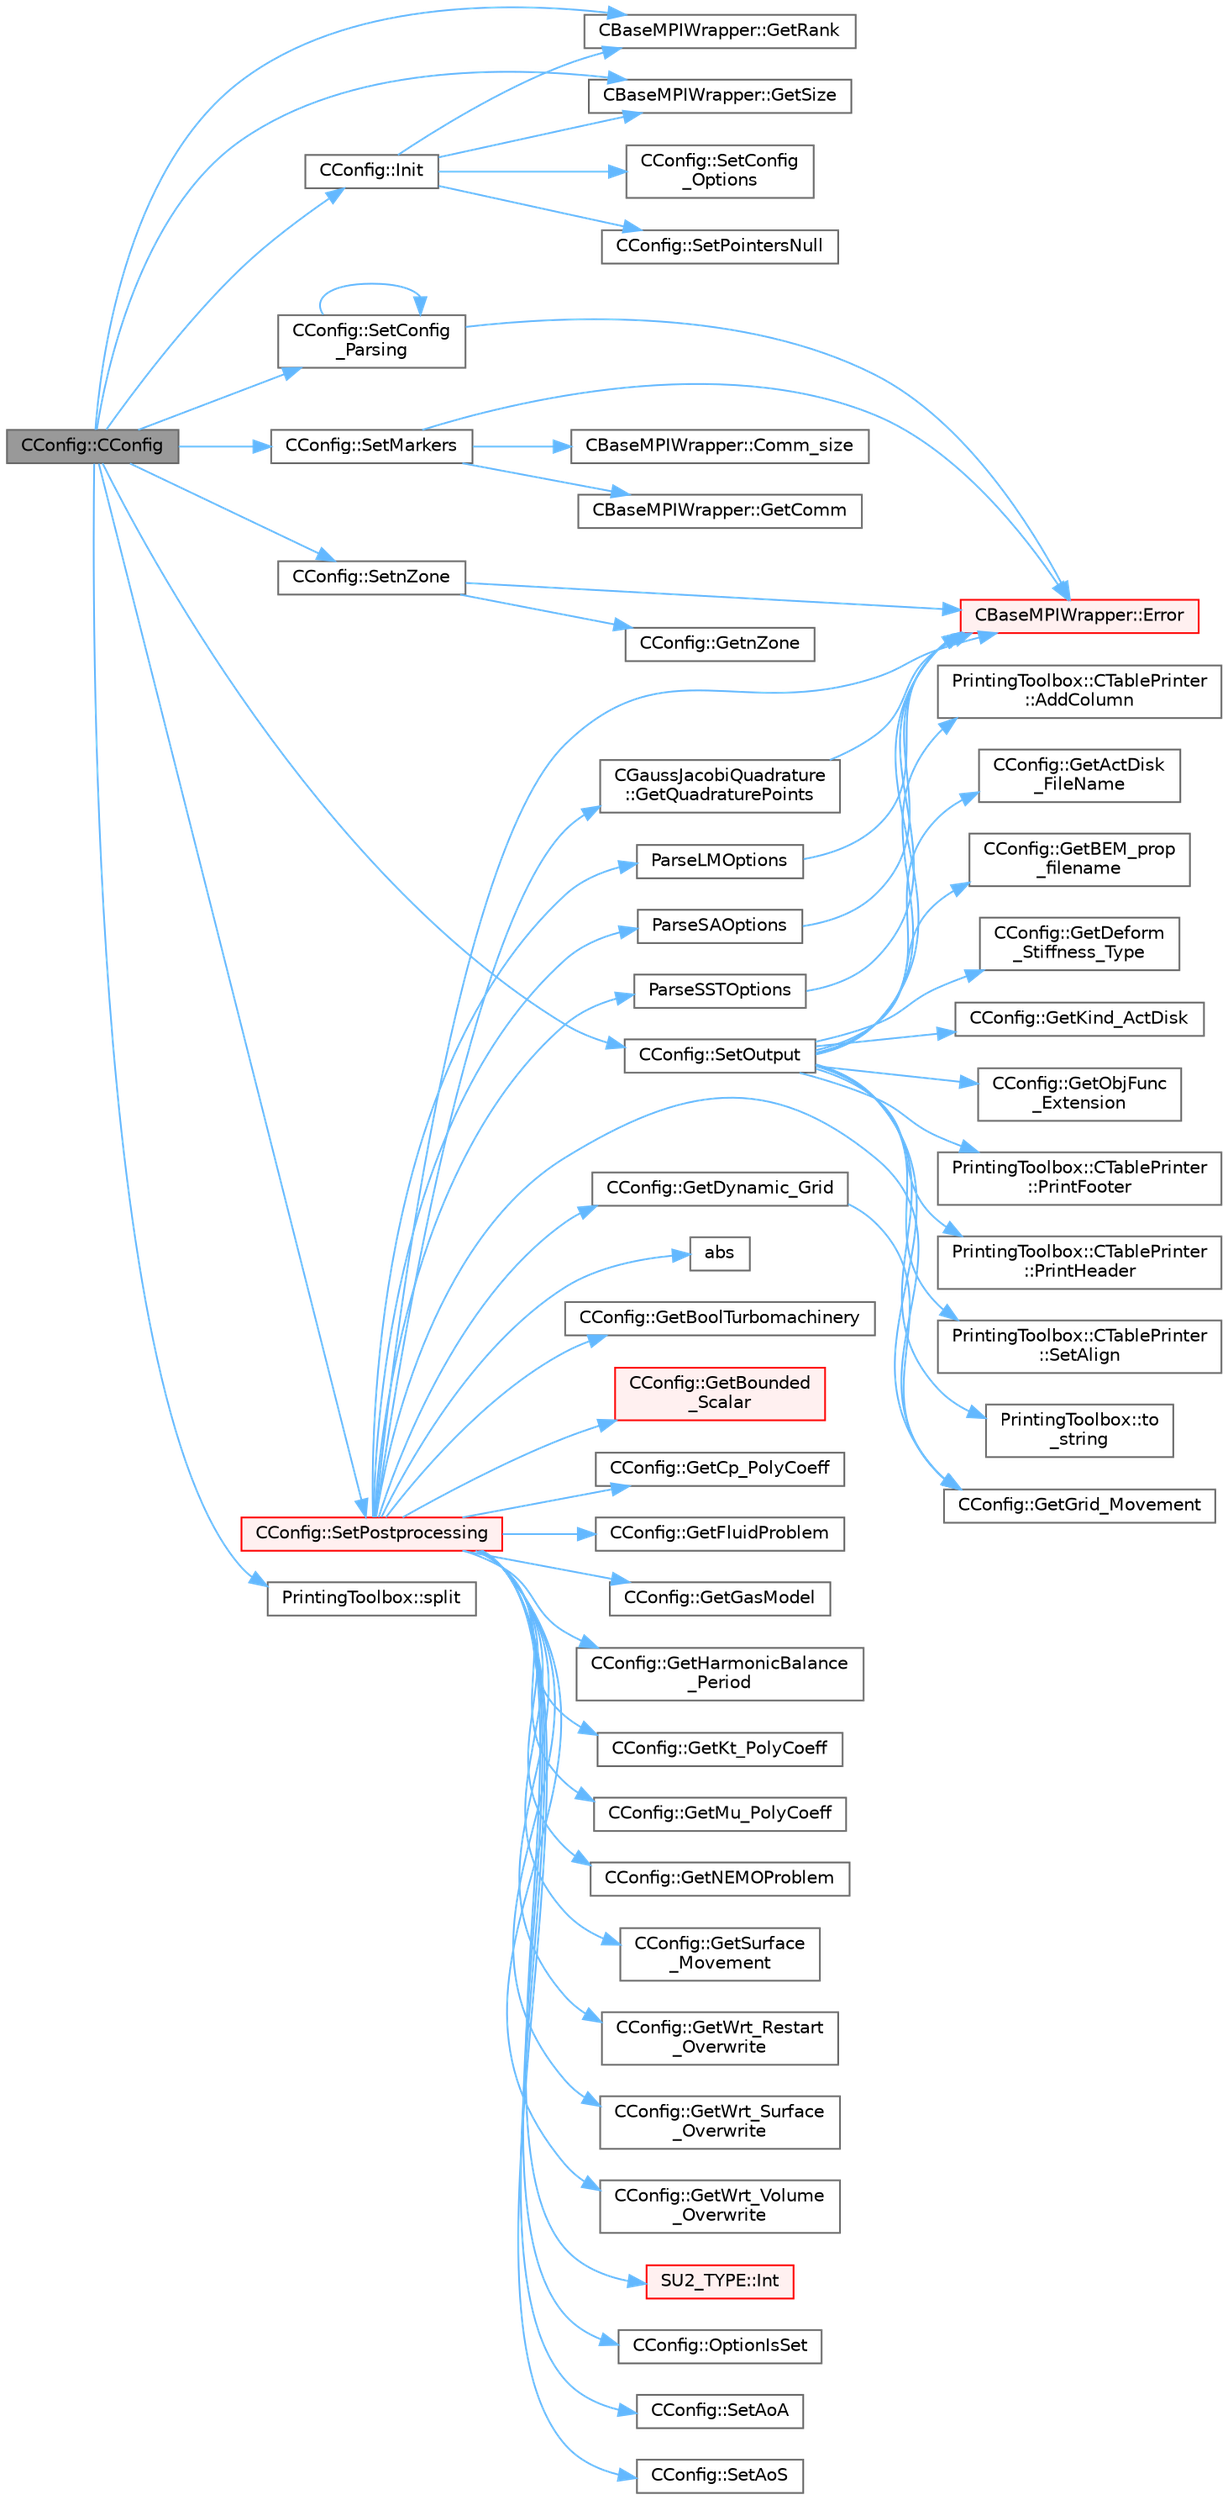 digraph "CConfig::CConfig"
{
 // LATEX_PDF_SIZE
  bgcolor="transparent";
  edge [fontname=Helvetica,fontsize=10,labelfontname=Helvetica,labelfontsize=10];
  node [fontname=Helvetica,fontsize=10,shape=box,height=0.2,width=0.4];
  rankdir="LR";
  Node1 [id="Node000001",label="CConfig::CConfig",height=0.2,width=0.4,color="gray40", fillcolor="grey60", style="filled", fontcolor="black",tooltip="Constructor of the class which reads the input file."];
  Node1 -> Node2 [id="edge1_Node000001_Node000002",color="steelblue1",style="solid",tooltip=" "];
  Node2 [id="Node000002",label="CBaseMPIWrapper::GetRank",height=0.2,width=0.4,color="grey40", fillcolor="white", style="filled",URL="$classCBaseMPIWrapper.html#a63e1f265b788b4e56cb7ebdeba29b78e",tooltip=" "];
  Node1 -> Node3 [id="edge2_Node000001_Node000003",color="steelblue1",style="solid",tooltip=" "];
  Node3 [id="Node000003",label="CBaseMPIWrapper::GetSize",height=0.2,width=0.4,color="grey40", fillcolor="white", style="filled",URL="$classCBaseMPIWrapper.html#a3a60032ab9d3e6197ca2796cfb37c4e2",tooltip=" "];
  Node1 -> Node4 [id="edge3_Node000001_Node000004",color="steelblue1",style="solid",tooltip=" "];
  Node4 [id="Node000004",label="CConfig::Init",height=0.2,width=0.4,color="grey40", fillcolor="white", style="filled",URL="$classCConfig.html#adb36276805a3ced540d69308c478245e",tooltip="Initialize common fields of the config structure."];
  Node4 -> Node2 [id="edge4_Node000004_Node000002",color="steelblue1",style="solid",tooltip=" "];
  Node4 -> Node3 [id="edge5_Node000004_Node000003",color="steelblue1",style="solid",tooltip=" "];
  Node4 -> Node5 [id="edge6_Node000004_Node000005",color="steelblue1",style="solid",tooltip=" "];
  Node5 [id="Node000005",label="CConfig::SetConfig\l_Options",height=0.2,width=0.4,color="grey40", fillcolor="white", style="filled",URL="$group__Config.html#ga7e360a5c50691c6c6e5a010043155082",tooltip="Set the config options."];
  Node4 -> Node6 [id="edge7_Node000004_Node000006",color="steelblue1",style="solid",tooltip=" "];
  Node6 [id="Node000006",label="CConfig::SetPointersNull",height=0.2,width=0.4,color="grey40", fillcolor="white", style="filled",URL="$classCConfig.html#ae840f486f3e95ed9e90c989bd48c1aed",tooltip="Initializes pointers to null."];
  Node1 -> Node7 [id="edge8_Node000001_Node000007",color="steelblue1",style="solid",tooltip=" "];
  Node7 [id="Node000007",label="CConfig::SetConfig\l_Parsing",height=0.2,width=0.4,color="grey40", fillcolor="white", style="filled",URL="$classCConfig.html#ac5be1b494753c6b501194ce213ad38f2",tooltip="Set the config file parsing."];
  Node7 -> Node8 [id="edge9_Node000007_Node000008",color="steelblue1",style="solid",tooltip=" "];
  Node8 [id="Node000008",label="CBaseMPIWrapper::Error",height=0.2,width=0.4,color="red", fillcolor="#FFF0F0", style="filled",URL="$classCBaseMPIWrapper.html#a04457c47629bda56704e6a8804833eeb",tooltip=" "];
  Node7 -> Node7 [id="edge10_Node000007_Node000007",color="steelblue1",style="solid",tooltip=" "];
  Node1 -> Node10 [id="edge11_Node000001_Node000010",color="steelblue1",style="solid",tooltip=" "];
  Node10 [id="Node000010",label="CConfig::SetMarkers",height=0.2,width=0.4,color="grey40", fillcolor="white", style="filled",URL="$classCConfig.html#a413aa8b0a892f878e7ea29abbe66ed21",tooltip="Config file markers processing."];
  Node10 -> Node11 [id="edge12_Node000010_Node000011",color="steelblue1",style="solid",tooltip=" "];
  Node11 [id="Node000011",label="CBaseMPIWrapper::Comm_size",height=0.2,width=0.4,color="grey40", fillcolor="white", style="filled",URL="$classCBaseMPIWrapper.html#aeed37cd923352ac7f070623bf051ead8",tooltip=" "];
  Node10 -> Node8 [id="edge13_Node000010_Node000008",color="steelblue1",style="solid",tooltip=" "];
  Node10 -> Node12 [id="edge14_Node000010_Node000012",color="steelblue1",style="solid",tooltip=" "];
  Node12 [id="Node000012",label="CBaseMPIWrapper::GetComm",height=0.2,width=0.4,color="grey40", fillcolor="white", style="filled",URL="$classCBaseMPIWrapper.html#a8154391fc3522954802889d81d4ef5da",tooltip=" "];
  Node1 -> Node13 [id="edge15_Node000001_Node000013",color="steelblue1",style="solid",tooltip=" "];
  Node13 [id="Node000013",label="CConfig::SetnZone",height=0.2,width=0.4,color="grey40", fillcolor="white", style="filled",URL="$classCConfig.html#a80b64ac9c3e6e2c8ef580c71ef3c491f",tooltip="Set the number of zones."];
  Node13 -> Node8 [id="edge16_Node000013_Node000008",color="steelblue1",style="solid",tooltip=" "];
  Node13 -> Node14 [id="edge17_Node000013_Node000014",color="steelblue1",style="solid",tooltip=" "];
  Node14 [id="Node000014",label="CConfig::GetnZone",height=0.2,width=0.4,color="grey40", fillcolor="white", style="filled",URL="$classCConfig.html#ab65f815a95b0cdee6f6e4c4624622744",tooltip="Provides the number of varaibles."];
  Node1 -> Node15 [id="edge18_Node000001_Node000015",color="steelblue1",style="solid",tooltip=" "];
  Node15 [id="Node000015",label="CConfig::SetOutput",height=0.2,width=0.4,color="grey40", fillcolor="white", style="filled",URL="$classCConfig.html#a47a216b4854f8d4553303594bc0ae0d7",tooltip="Config file output."];
  Node15 -> Node16 [id="edge19_Node000015_Node000016",color="steelblue1",style="solid",tooltip=" "];
  Node16 [id="Node000016",label="PrintingToolbox::CTablePrinter\l::AddColumn",height=0.2,width=0.4,color="grey40", fillcolor="white", style="filled",URL="$classPrintingToolbox_1_1CTablePrinter.html#af3ddbf0da1a37cc37be7caac031dd4c4",tooltip="Add a column to the table by specifiying the header name and the width."];
  Node15 -> Node8 [id="edge20_Node000015_Node000008",color="steelblue1",style="solid",tooltip=" "];
  Node15 -> Node17 [id="edge21_Node000015_Node000017",color="steelblue1",style="solid",tooltip=" "];
  Node17 [id="Node000017",label="CConfig::GetActDisk\l_FileName",height=0.2,width=0.4,color="grey40", fillcolor="white", style="filled",URL="$classCConfig.html#ad97cd9ae24f85891d154333b7ccb6cd3",tooltip="Get name of the input file for the specified actuator disk."];
  Node15 -> Node18 [id="edge22_Node000015_Node000018",color="steelblue1",style="solid",tooltip=" "];
  Node18 [id="Node000018",label="CConfig::GetBEM_prop\l_filename",height=0.2,width=0.4,color="grey40", fillcolor="white", style="filled",URL="$classCConfig.html#a6c1b8b85facbb0876d116f0356d22c0b",tooltip="Get the filename of the propeller."];
  Node15 -> Node19 [id="edge23_Node000015_Node000019",color="steelblue1",style="solid",tooltip=" "];
  Node19 [id="Node000019",label="CConfig::GetDeform\l_Stiffness_Type",height=0.2,width=0.4,color="grey40", fillcolor="white", style="filled",URL="$classCConfig.html#ab62038a9661de64bfe3cf8c19eeb773a",tooltip="Get the type of stiffness to impose for FEA mesh deformation."];
  Node15 -> Node20 [id="edge24_Node000015_Node000020",color="steelblue1",style="solid",tooltip=" "];
  Node20 [id="Node000020",label="CConfig::GetGrid_Movement",height=0.2,width=0.4,color="grey40", fillcolor="white", style="filled",URL="$classCConfig.html#a9182d3dbb0b3bfa2ebb944f18795f5ca",tooltip="Get information about the grid movement."];
  Node15 -> Node21 [id="edge25_Node000015_Node000021",color="steelblue1",style="solid",tooltip=" "];
  Node21 [id="Node000021",label="CConfig::GetKind_ActDisk",height=0.2,width=0.4,color="grey40", fillcolor="white", style="filled",URL="$classCConfig.html#a1b0b57323dfabf0568dd7e0fd3e39df0",tooltip="Get the kind of inlet boundary condition treatment (total conditions or mass flow)."];
  Node15 -> Node22 [id="edge26_Node000015_Node000022",color="steelblue1",style="solid",tooltip=" "];
  Node22 [id="Node000022",label="CConfig::GetObjFunc\l_Extension",height=0.2,width=0.4,color="grey40", fillcolor="white", style="filled",URL="$classCConfig.html#ace4081f7013cfe0fd756dff7d9ba7f8f",tooltip="Append the input filename string with the appropriate objective function extension."];
  Node15 -> Node23 [id="edge27_Node000015_Node000023",color="steelblue1",style="solid",tooltip=" "];
  Node23 [id="Node000023",label="PrintingToolbox::CTablePrinter\l::PrintFooter",height=0.2,width=0.4,color="grey40", fillcolor="white", style="filled",URL="$classPrintingToolbox_1_1CTablePrinter.html#ac1bc6229daf9b3181de565905281ee2a",tooltip="Print the footer."];
  Node15 -> Node24 [id="edge28_Node000015_Node000024",color="steelblue1",style="solid",tooltip=" "];
  Node24 [id="Node000024",label="PrintingToolbox::CTablePrinter\l::PrintHeader",height=0.2,width=0.4,color="grey40", fillcolor="white", style="filled",URL="$classPrintingToolbox_1_1CTablePrinter.html#a475fafce69bdc78e973a2546e6e6be76",tooltip="Print the header."];
  Node15 -> Node25 [id="edge29_Node000015_Node000025",color="steelblue1",style="solid",tooltip=" "];
  Node25 [id="Node000025",label="PrintingToolbox::CTablePrinter\l::SetAlign",height=0.2,width=0.4,color="grey40", fillcolor="white", style="filled",URL="$classPrintingToolbox_1_1CTablePrinter.html#ad3691499a7bfa024bf97a7fc00ef33c7",tooltip="Set the alignment of the table entries (CENTER only works for the header at the moment)."];
  Node15 -> Node26 [id="edge30_Node000015_Node000026",color="steelblue1",style="solid",tooltip=" "];
  Node26 [id="Node000026",label="PrintingToolbox::to\l_string",height=0.2,width=0.4,color="grey40", fillcolor="white", style="filled",URL="$namespacePrintingToolbox.html#a382f3911ccba468c241c530ae0c78b63",tooltip=" "];
  Node1 -> Node27 [id="edge31_Node000001_Node000027",color="steelblue1",style="solid",tooltip=" "];
  Node27 [id="Node000027",label="CConfig::SetPostprocessing",height=0.2,width=0.4,color="red", fillcolor="#FFF0F0", style="filled",URL="$classCConfig.html#a80089b1c79b37f16b8b2715e430f3b59",tooltip="Config file postprocessing."];
  Node27 -> Node28 [id="edge32_Node000027_Node000028",color="steelblue1",style="solid",tooltip=" "];
  Node28 [id="Node000028",label="abs",height=0.2,width=0.4,color="grey40", fillcolor="white", style="filled",URL="$group__SIMD.html#gaf7650d08e2a58ed700276ddc70f72f96",tooltip=" "];
  Node27 -> Node8 [id="edge33_Node000027_Node000008",color="steelblue1",style="solid",tooltip=" "];
  Node27 -> Node29 [id="edge34_Node000027_Node000029",color="steelblue1",style="solid",tooltip=" "];
  Node29 [id="Node000029",label="CConfig::GetBoolTurbomachinery",height=0.2,width=0.4,color="grey40", fillcolor="white", style="filled",URL="$classCConfig.html#a9e487db59e70e83ca75e919e084cb9b9",tooltip="Verify if there is Turbomachinery performance option specified from config file."];
  Node27 -> Node30 [id="edge35_Node000027_Node000030",color="steelblue1",style="solid",tooltip=" "];
  Node30 [id="Node000030",label="CConfig::GetBounded\l_Scalar",height=0.2,width=0.4,color="red", fillcolor="#FFF0F0", style="filled",URL="$classCConfig.html#ae85de48cdf0515210c519cb4a95682a8",tooltip="Returns true if bounded scalar mode is used for any equation."];
  Node27 -> Node33 [id="edge36_Node000027_Node000033",color="steelblue1",style="solid",tooltip=" "];
  Node33 [id="Node000033",label="CConfig::GetCp_PolyCoeff",height=0.2,width=0.4,color="grey40", fillcolor="white", style="filled",URL="$classCConfig.html#acf40c4cbb52b304554471ad15c424c59",tooltip="Get the temperature polynomial coefficient for specific heat Cp."];
  Node27 -> Node34 [id="edge37_Node000027_Node000034",color="steelblue1",style="solid",tooltip=" "];
  Node34 [id="Node000034",label="CConfig::GetDynamic_Grid",height=0.2,width=0.4,color="grey40", fillcolor="white", style="filled",URL="$classCConfig.html#a6352cd90308195b5fc1ba7eab02d46c1",tooltip="Get information about dynamic grids."];
  Node34 -> Node20 [id="edge38_Node000034_Node000020",color="steelblue1",style="solid",tooltip=" "];
  Node27 -> Node35 [id="edge39_Node000027_Node000035",color="steelblue1",style="solid",tooltip=" "];
  Node35 [id="Node000035",label="CConfig::GetFluidProblem",height=0.2,width=0.4,color="grey40", fillcolor="white", style="filled",URL="$classCConfig.html#ace61be93af4e96f53b22e1a94c647821",tooltip="Return true if a fluid solver is in use."];
  Node27 -> Node36 [id="edge40_Node000027_Node000036",color="steelblue1",style="solid",tooltip=" "];
  Node36 [id="Node000036",label="CConfig::GetGasModel",height=0.2,width=0.4,color="grey40", fillcolor="white", style="filled",URL="$classCConfig.html#abd8c7490bf5ef1193c6f89fb8047cf58",tooltip="Gas model that we are using."];
  Node27 -> Node20 [id="edge41_Node000027_Node000020",color="steelblue1",style="solid",tooltip=" "];
  Node27 -> Node37 [id="edge42_Node000027_Node000037",color="steelblue1",style="solid",tooltip=" "];
  Node37 [id="Node000037",label="CConfig::GetHarmonicBalance\l_Period",height=0.2,width=0.4,color="grey40", fillcolor="white", style="filled",URL="$classCConfig.html#a07cc0a5f73a166693d50f502f6fb425b",tooltip="Retrieves the period of oscillations to be used with Harmonic Balance."];
  Node27 -> Node38 [id="edge43_Node000027_Node000038",color="steelblue1",style="solid",tooltip=" "];
  Node38 [id="Node000038",label="CConfig::GetKt_PolyCoeff",height=0.2,width=0.4,color="grey40", fillcolor="white", style="filled",URL="$classCConfig.html#a0396942219e3010d129a9d531e941b39",tooltip="Get the temperature polynomial coefficient for thermal conductivity."];
  Node27 -> Node39 [id="edge44_Node000027_Node000039",color="steelblue1",style="solid",tooltip=" "];
  Node39 [id="Node000039",label="CConfig::GetMu_PolyCoeff",height=0.2,width=0.4,color="grey40", fillcolor="white", style="filled",URL="$classCConfig.html#a449695afeafa01c44d66e49fcb057643",tooltip="Get the temperature polynomial coefficient for viscosity."];
  Node27 -> Node40 [id="edge45_Node000027_Node000040",color="steelblue1",style="solid",tooltip=" "];
  Node40 [id="Node000040",label="CConfig::GetNEMOProblem",height=0.2,width=0.4,color="grey40", fillcolor="white", style="filled",URL="$classCConfig.html#ae3f698e50dc72c02aec172bbc3747798",tooltip="Return true if a NEMO solver is in use."];
  Node27 -> Node41 [id="edge46_Node000027_Node000041",color="steelblue1",style="solid",tooltip=" "];
  Node41 [id="Node000041",label="CGaussJacobiQuadrature\l::GetQuadraturePoints",height=0.2,width=0.4,color="grey40", fillcolor="white", style="filled",URL="$classCGaussJacobiQuadrature.html#a0c778bb88ccb5b7bb7544afd4fbce14c",tooltip="Function, which serves as the API to compute the integration points and weights."];
  Node41 -> Node8 [id="edge47_Node000041_Node000008",color="steelblue1",style="solid",tooltip=" "];
  Node27 -> Node42 [id="edge48_Node000027_Node000042",color="steelblue1",style="solid",tooltip=" "];
  Node42 [id="Node000042",label="CConfig::GetSurface\l_Movement",height=0.2,width=0.4,color="grey40", fillcolor="white", style="filled",URL="$classCConfig.html#a7da84ee925f437bd635bead56d822df9",tooltip="Get information about deforming markers."];
  Node27 -> Node43 [id="edge49_Node000027_Node000043",color="steelblue1",style="solid",tooltip=" "];
  Node43 [id="Node000043",label="CConfig::GetWrt_Restart\l_Overwrite",height=0.2,width=0.4,color="grey40", fillcolor="white", style="filled",URL="$classCConfig.html#ae9ed022279a560ca553875e37a066c35",tooltip="Flag for whether restart solution files are overwritten."];
  Node27 -> Node44 [id="edge50_Node000027_Node000044",color="steelblue1",style="solid",tooltip=" "];
  Node44 [id="Node000044",label="CConfig::GetWrt_Surface\l_Overwrite",height=0.2,width=0.4,color="grey40", fillcolor="white", style="filled",URL="$classCConfig.html#aa4479ec281523722b0d2abd32793b686",tooltip="Flag for whether visualization files are overwritten."];
  Node27 -> Node45 [id="edge51_Node000027_Node000045",color="steelblue1",style="solid",tooltip=" "];
  Node45 [id="Node000045",label="CConfig::GetWrt_Volume\l_Overwrite",height=0.2,width=0.4,color="grey40", fillcolor="white", style="filled",URL="$classCConfig.html#a007e689c5a84a2028d936757711064fb",tooltip="Flag for whether visualization files are overwritten."];
  Node27 -> Node46 [id="edge52_Node000027_Node000046",color="steelblue1",style="solid",tooltip=" "];
  Node46 [id="Node000046",label="SU2_TYPE::Int",height=0.2,width=0.4,color="red", fillcolor="#FFF0F0", style="filled",URL="$namespaceSU2__TYPE.html#a6b48817766d8a6486caa2807a52f6bae",tooltip="Casts the primitive value to int (uses GetValue, already implemented for each type)."];
  Node27 -> Node48 [id="edge53_Node000027_Node000048",color="steelblue1",style="solid",tooltip=" "];
  Node48 [id="Node000048",label="CConfig::OptionIsSet",height=0.2,width=0.4,color="grey40", fillcolor="white", style="filled",URL="$classCConfig.html#a2ac78f78f7124d1753eabd783bfe37f5",tooltip="Check if an option is present in the config file."];
  Node27 -> Node49 [id="edge54_Node000027_Node000049",color="steelblue1",style="solid",tooltip=" "];
  Node49 [id="Node000049",label="ParseLMOptions",height=0.2,width=0.4,color="grey40", fillcolor="white", style="filled",URL="$option__structure_8hpp.html#ae5f616a497cc97c13be7466944fac629",tooltip="Function to parse LM options."];
  Node49 -> Node8 [id="edge55_Node000049_Node000008",color="steelblue1",style="solid",tooltip=" "];
  Node27 -> Node50 [id="edge56_Node000027_Node000050",color="steelblue1",style="solid",tooltip=" "];
  Node50 [id="Node000050",label="ParseSAOptions",height=0.2,width=0.4,color="grey40", fillcolor="white", style="filled",URL="$option__structure_8hpp.html#a30781a8055f82dc48a3bd4f928ad106a",tooltip="Function to parse SA options."];
  Node50 -> Node8 [id="edge57_Node000050_Node000008",color="steelblue1",style="solid",tooltip=" "];
  Node27 -> Node51 [id="edge58_Node000027_Node000051",color="steelblue1",style="solid",tooltip=" "];
  Node51 [id="Node000051",label="ParseSSTOptions",height=0.2,width=0.4,color="grey40", fillcolor="white", style="filled",URL="$option__structure_8hpp.html#af2e256fc65aa9a222c3807f9d7035f9d",tooltip="Function to parse SST options."];
  Node51 -> Node8 [id="edge59_Node000051_Node000008",color="steelblue1",style="solid",tooltip=" "];
  Node27 -> Node52 [id="edge60_Node000027_Node000052",color="steelblue1",style="solid",tooltip=" "];
  Node52 [id="Node000052",label="CConfig::SetAoA",height=0.2,width=0.4,color="grey40", fillcolor="white", style="filled",URL="$classCConfig.html#a32f628d1d3d3e2e4888886e4cadf167b",tooltip="Set the angle of attack."];
  Node27 -> Node53 [id="edge61_Node000027_Node000053",color="steelblue1",style="solid",tooltip=" "];
  Node53 [id="Node000053",label="CConfig::SetAoS",height=0.2,width=0.4,color="grey40", fillcolor="white", style="filled",URL="$classCConfig.html#a6abde05bf68493bf81026a7c99aca19a",tooltip="Set the angle of attack."];
  Node1 -> Node56 [id="edge62_Node000001_Node000056",color="steelblue1",style="solid",tooltip=" "];
  Node56 [id="Node000056",label="PrintingToolbox::split",height=0.2,width=0.4,color="grey40", fillcolor="white", style="filled",URL="$namespacePrintingToolbox.html#a14eab54d5d6b60060397987032625c17",tooltip=" "];
}
